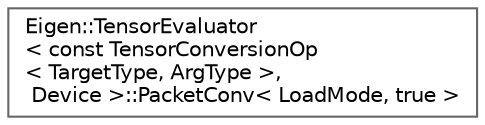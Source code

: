digraph "类继承关系图"
{
 // LATEX_PDF_SIZE
  bgcolor="transparent";
  edge [fontname=Helvetica,fontsize=10,labelfontname=Helvetica,labelfontsize=10];
  node [fontname=Helvetica,fontsize=10,shape=box,height=0.2,width=0.4];
  rankdir="LR";
  Node0 [id="Node000000",label="Eigen::TensorEvaluator\l\< const TensorConversionOp\l\< TargetType, ArgType \>,\l Device \>::PacketConv\< LoadMode, true \>",height=0.2,width=0.4,color="grey40", fillcolor="white", style="filled",URL="$struct_eigen_1_1_tensor_evaluator_3_01const_01_tensor_conversion_op_3_01_target_type_00_01_arg_t2fb5a078ff43de9fbe10110949df4d26.html",tooltip=" "];
}
